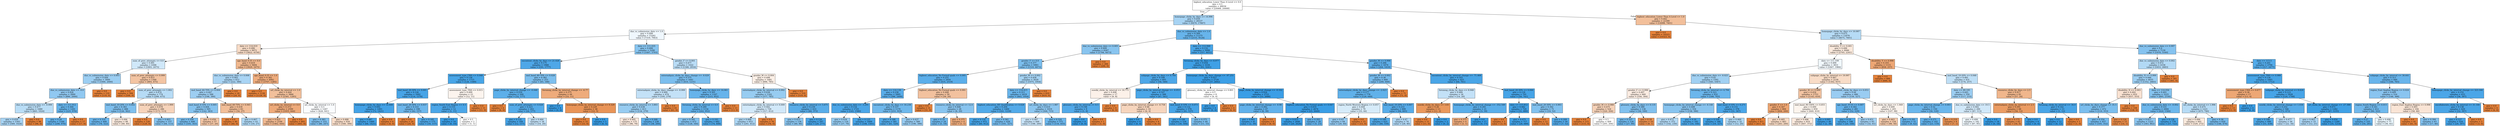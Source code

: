 digraph Tree {
node [shape=box, style="filled", color="black"] ;
0 [label="highest_education_Lower Than A Level <= 0.0\ngini = 0.5\nsamples = 48936\nvalue = [24468, 24468]", fillcolor="#e5813900"] ;
1 [label="homepage_clicks_by_days <= 14.996\ngini = 0.459\nsamples = 26537\nvalue = [9470, 17067]", fillcolor="#399de572"] ;
0 -> 1 [labeldistance=2.5, labelangle=45, headlabel="True"] ;
2 [label="due_vs_submission_date <= 1.0\ngini = 0.499\nsamples = 15262\nvalue = [7319, 7943]", fillcolor="#399de514"] ;
1 -> 2 ;
3 [label="date <= 114.019\ngini = 0.486\nsamples = 9972\nvalue = [5822, 4150]", fillcolor="#e5813949"] ;
2 -> 3 ;
4 [label="num_of_prev_attempts <= 0.0\ngini = 0.491\nsamples = 4368\nvalue = [1893, 2475]", fillcolor="#399de53c"] ;
3 -> 4 ;
5 [label="due_vs_submission_date <= 0.003\ngini = 0.444\nsamples = 3000\nvalue = [1000, 2000]", fillcolor="#399de57f"] ;
4 -> 5 ;
6 [label="due_vs_submission_date <= -0.0\ngini = 0.426\nsamples = 2890\nvalue = [890, 2000]", fillcolor="#399de58e"] ;
5 -> 6 ;
7 [label="due_vs_submission_date <= -0.999\ngini = 0.477\nsamples = 1689\nvalue = [665, 1024]", fillcolor="#399de559"] ;
6 -> 7 ;
8 [label="gini = 0.459\nsamples = 1593\nvalue = [569, 1024]", fillcolor="#399de571"] ;
7 -> 8 ;
9 [label="gini = 0.0\nsamples = 96\nvalue = [96, 0]", fillcolor="#e58139ff"] ;
7 -> 9 ;
10 [label="date <= 111.012\ngini = 0.304\nsamples = 1201\nvalue = [225, 976]", fillcolor="#399de5c4"] ;
6 -> 10 ;
11 [label="gini = 0.29\nsamples = 1184\nvalue = [208, 976]", fillcolor="#399de5c9"] ;
10 -> 11 ;
12 [label="gini = 0.0\nsamples = 17\nvalue = [17, 0]", fillcolor="#e58139ff"] ;
10 -> 12 ;
13 [label="gini = 0.0\nsamples = 110\nvalue = [110, 0]", fillcolor="#e58139ff"] ;
5 -> 13 ;
14 [label="num_of_prev_attempts <= 0.999\ngini = 0.453\nsamples = 1368\nvalue = [893, 475]", fillcolor="#e5813977"] ;
4 -> 14 ;
15 [label="gini = 0.0\nsamples = 594\nvalue = [594, 0]", fillcolor="#e58139ff"] ;
14 -> 15 ;
16 [label="num_of_prev_attempts <= 1.002\ngini = 0.474\nsamples = 774\nvalue = [299, 475]", fillcolor="#399de55e"] ;
14 -> 16 ;
17 [label="imd_band_10-20% <= 0.002\ngini = 0.383\nsamples = 488\nvalue = [126, 362]", fillcolor="#399de5a6"] ;
16 -> 17 ;
18 [label="gini = 0.314\nsamples = 400\nvalue = [78, 322]", fillcolor="#399de5c1"] ;
17 -> 18 ;
19 [label="gini = 0.496\nsamples = 88\nvalue = [48, 40]", fillcolor="#e581392a"] ;
17 -> 19 ;
20 [label="num_of_prev_attempts <= 1.999\ngini = 0.478\nsamples = 286\nvalue = [173, 113]", fillcolor="#e5813958"] ;
16 -> 20 ;
21 [label="gini = 0.0\nsamples = 129\nvalue = [129, 0]", fillcolor="#e58139ff"] ;
20 -> 21 ;
22 [label="gini = 0.403\nsamples = 157\nvalue = [44, 113]", fillcolor="#399de59c"] ;
20 -> 22 ;
23 [label="age_band_0-35 <= 0.0\ngini = 0.419\nsamples = 5604\nvalue = [3929, 1675]", fillcolor="#e5813992"] ;
3 -> 23 ;
24 [label="due_vs_submission_date <= 0.008\ngini = 0.462\nsamples = 612\nvalue = [222, 390]", fillcolor="#399de56e"] ;
23 -> 24 ;
25 [label="imd_band_60-70% <= 0.004\ngini = 0.447\nsamples = 588\nvalue = [198, 390]", fillcolor="#399de57e"] ;
24 -> 25 ;
26 [label="imd_band_0-10% <= 0.005\ngini = 0.404\nsamples = 505\nvalue = [142, 363]", fillcolor="#399de59b"] ;
25 -> 26 ;
27 [label="gini = 0.359\nsamples = 448\nvalue = [105, 343]", fillcolor="#399de5b1"] ;
26 -> 27 ;
28 [label="gini = 0.456\nsamples = 57\nvalue = [37, 20]", fillcolor="#e5813975"] ;
26 -> 28 ;
29 [label="imd_band_60-70% <= 0.945\ngini = 0.439\nsamples = 83\nvalue = [56, 27]", fillcolor="#e5813984"] ;
25 -> 29 ;
30 [label="gini = 0.0\nsamples = 40\nvalue = [40, 0]", fillcolor="#e58139ff"] ;
29 -> 30 ;
31 [label="gini = 0.467\nsamples = 43\nvalue = [16, 27]", fillcolor="#399de568"] ;
29 -> 31 ;
32 [label="gini = 0.0\nsamples = 24\nvalue = [24, 0]", fillcolor="#e58139ff"] ;
24 -> 32 ;
33 [label="age_band_0-35 <= 1.0\ngini = 0.382\nsamples = 4992\nvalue = [3707, 1285]", fillcolor="#e58139a7"] ;
23 -> 33 ;
34 [label="gini = 0.0\nsamples = 1126\nvalue = [1126, 0]", fillcolor="#e58139ff"] ;
33 -> 34 ;
35 [label="url_clicks_by_interval <= 1.0\ngini = 0.444\nsamples = 3866\nvalue = [2581, 1285]", fillcolor="#e5813980"] ;
33 -> 35 ;
36 [label="url_clicks_by_interval <= 0.0\ngini = 0.373\nsamples = 2599\nvalue = [1955, 644]", fillcolor="#e58139ab"] ;
35 -> 36 ;
37 [label="gini = 0.425\nsamples = 2106\nvalue = [1462, 644]", fillcolor="#e581398f"] ;
36 -> 37 ;
38 [label="gini = 0.0\nsamples = 493\nvalue = [493, 0]", fillcolor="#e58139ff"] ;
36 -> 38 ;
39 [label="url_clicks_by_interval <= 1.0\ngini = 0.5\nsamples = 1267\nvalue = [626, 641]", fillcolor="#399de506"] ;
35 -> 39 ;
40 [label="gini = 0.383\nsamples = 333\nvalue = [86, 247]", fillcolor="#399de5a6"] ;
39 -> 40 ;
41 [label="gini = 0.488\nsamples = 934\nvalue = [540, 394]", fillcolor="#e5813945"] ;
39 -> 41 ;
42 [label="date <= 111.035\ngini = 0.406\nsamples = 5290\nvalue = [1497, 3793]", fillcolor="#399de59a"] ;
2 -> 42 ;
43 [label="oucontent_clicks_by_days <= 21.028\ngini = 0.175\nsamples = 1968\nvalue = [191, 1777]", fillcolor="#399de5e4"] ;
42 -> 43 ;
44 [label="assessment_type_CMA <= 0.048\ngini = 0.136\nsamples = 1715\nvalue = [126, 1589]", fillcolor="#399de5eb"] ;
43 -> 44 ;
45 [label="imd_band_20-30% <= 0.001\ngini = 0.126\nsamples = 1692\nvalue = [114, 1578]", fillcolor="#399de5ed"] ;
44 -> 45 ;
46 [label="homepage_clicks_by_days <= 14.408\ngini = 0.092\nsamples = 1493\nvalue = [72, 1421]", fillcolor="#399de5f2"] ;
45 -> 46 ;
47 [label="gini = 0.087\nsamples = 1489\nvalue = [68, 1421]", fillcolor="#399de5f3"] ;
46 -> 47 ;
48 [label="gini = 0.0\nsamples = 4\nvalue = [4, 0]", fillcolor="#e58139ff"] ;
46 -> 48 ;
49 [label="imd_band_20-30% <= 0.937\ngini = 0.333\nsamples = 199\nvalue = [42, 157]", fillcolor="#399de5bb"] ;
45 -> 49 ;
50 [label="gini = 0.0\nsamples = 24\nvalue = [24, 0]", fillcolor="#e58139ff"] ;
49 -> 50 ;
51 [label="gini = 0.185\nsamples = 175\nvalue = [18, 157]", fillcolor="#399de5e2"] ;
49 -> 51 ;
52 [label="assessment_type_TMA <= 0.015\ngini = 0.499\nsamples = 23\nvalue = [12, 11]", fillcolor="#e5813915"] ;
44 -> 52 ;
53 [label="region_South East Region <= 0.5\ngini = 0.153\nsamples = 12\nvalue = [1, 11]", fillcolor="#399de5e8"] ;
52 -> 53 ;
54 [label="gini = 0.0\nsamples = 10\nvalue = [0, 10]", fillcolor="#399de5ff"] ;
53 -> 54 ;
55 [label="gini = 0.5\nsamples = 2\nvalue = [1, 1]", fillcolor="#e5813900"] ;
53 -> 55 ;
56 [label="gini = 0.0\nsamples = 11\nvalue = [11, 0]", fillcolor="#e58139ff"] ;
52 -> 56 ;
57 [label="imd_band_60-70% <= 0.028\ngini = 0.382\nsamples = 253\nvalue = [65, 188]", fillcolor="#399de5a7"] ;
43 -> 57 ;
58 [label="page_clicks_by_interval_change <= -0.048\ngini = 0.259\nsamples = 209\nvalue = [32, 177]", fillcolor="#399de5d1"] ;
57 -> 58 ;
59 [label="gini = 0.0\nsamples = 6\nvalue = [6, 0]", fillcolor="#e58139ff"] ;
58 -> 59 ;
60 [label="num_of_prev_attempts <= 0.028\ngini = 0.223\nsamples = 203\nvalue = [26, 177]", fillcolor="#399de5da"] ;
58 -> 60 ;
61 [label="gini = 0.132\nsamples = 169\nvalue = [12, 157]", fillcolor="#399de5ec"] ;
60 -> 61 ;
62 [label="gini = 0.484\nsamples = 34\nvalue = [14, 20]", fillcolor="#399de54d"] ;
60 -> 62 ;
63 [label="forumng_clicks_by_interval_change <= -6.77\ngini = 0.375\nsamples = 44\nvalue = [33, 11]", fillcolor="#e58139aa"] ;
57 -> 63 ;
64 [label="gini = 0.0\nsamples = 6\nvalue = [0, 6]", fillcolor="#399de5ff"] ;
63 -> 64 ;
65 [label="homepage_clicks_by_interval_change <= 9.329\ngini = 0.229\nsamples = 38\nvalue = [33, 5]", fillcolor="#e58139d8"] ;
63 -> 65 ;
66 [label="gini = 0.0\nsamples = 33\nvalue = [33, 0]", fillcolor="#e58139ff"] ;
65 -> 66 ;
67 [label="gini = 0.0\nsamples = 5\nvalue = [0, 5]", fillcolor="#399de5ff"] ;
65 -> 67 ;
68 [label="gender_F <= 0.001\ngini = 0.477\nsamples = 3322\nvalue = [1306, 2016]", fillcolor="#399de55a"] ;
42 -> 68 ;
69 [label="externalquiz_clicks_by_days_change <= -0.029\ngini = 0.375\nsamples = 1641\nvalue = [410, 1231]", fillcolor="#399de5aa"] ;
68 -> 69 ;
70 [label="externalquiz_clicks_by_days_change <= -0.999\ngini = 0.484\nsamples = 474\nvalue = [195, 279]", fillcolor="#399de54d"] ;
69 -> 70 ;
71 [label="resource_clicks_by_interval <= 3.893\ngini = 0.438\nsamples = 413\nvalue = [134, 279]", fillcolor="#399de585"] ;
70 -> 71 ;
72 [label="gini = 0.495\nsamples = 175\nvalue = [96, 79]", fillcolor="#e581392d"] ;
71 -> 72 ;
73 [label="gini = 0.268\nsamples = 238\nvalue = [38, 200]", fillcolor="#399de5cf"] ;
71 -> 73 ;
74 [label="gini = 0.0\nsamples = 61\nvalue = [61, 0]", fillcolor="#e58139ff"] ;
70 -> 74 ;
75 [label="homepage_clicks_by_days <= 14.061\ngini = 0.301\nsamples = 1167\nvalue = [215, 952]", fillcolor="#399de5c5"] ;
69 -> 75 ;
76 [label="forumng_clicks_by_interval <= 6.0\ngini = 0.289\nsamples = 1154\nvalue = [202, 952]", fillcolor="#399de5c9"] ;
75 -> 76 ;
77 [label="gini = 0.395\nsamples = 472\nvalue = [128, 344]", fillcolor="#399de5a0"] ;
76 -> 77 ;
78 [label="gini = 0.193\nsamples = 682\nvalue = [74, 608]", fillcolor="#399de5e0"] ;
76 -> 78 ;
79 [label="gini = 0.0\nsamples = 13\nvalue = [13, 0]", fillcolor="#e58139ff"] ;
75 -> 79 ;
80 [label="gender_M <= 0.004\ngini = 0.498\nsamples = 1681\nvalue = [896, 785]", fillcolor="#e5813920"] ;
68 -> 80 ;
81 [label="externalquiz_clicks_by_interval <= 0.992\ngini = 0.438\nsamples = 1162\nvalue = [377, 785]", fillcolor="#399de585"] ;
80 -> 81 ;
82 [label="externalquiz_clicks_by_interval <= 0.009\ngini = 0.492\nsamples = 729\nvalue = [317, 412]", fillcolor="#399de53b"] ;
81 -> 82 ;
83 [label="gini = 0.466\nsamples = 653\nvalue = [241, 412]", fillcolor="#399de56a"] ;
82 -> 83 ;
84 [label="gini = 0.0\nsamples = 76\nvalue = [76, 0]", fillcolor="#e58139ff"] ;
82 -> 84 ;
85 [label="resource_clicks_by_interval <= 5.675\ngini = 0.239\nsamples = 433\nvalue = [60, 373]", fillcolor="#399de5d6"] ;
81 -> 85 ;
86 [label="gini = 0.415\nsamples = 136\nvalue = [40, 96]", fillcolor="#399de595"] ;
85 -> 86 ;
87 [label="gini = 0.126\nsamples = 297\nvalue = [20, 277]", fillcolor="#399de5ed"] ;
85 -> 87 ;
88 [label="gini = 0.0\nsamples = 519\nvalue = [519, 0]", fillcolor="#e58139ff"] ;
80 -> 88 ;
89 [label="due_vs_submission_date <= 1.0\ngini = 0.309\nsamples = 11275\nvalue = [2151, 9124]", fillcolor="#399de5c3"] ;
1 -> 89 ;
90 [label="due_vs_submission_date <= 0.005\ngini = 0.409\nsamples = 6267\nvalue = [1794, 4473]", fillcolor="#399de599"] ;
89 -> 90 ;
91 [label="gender_F <= 0.0\ngini = 0.377\nsamples = 5983\nvalue = [1510, 4473]", fillcolor="#399de5a9"] ;
90 -> 91 ;
92 [label="highest_education_No Formal quals <= 0.095\ngini = 0.251\nsamples = 2954\nvalue = [435, 2519]", fillcolor="#399de5d3"] ;
91 -> 92 ;
93 [label="date <= 114.139\ngini = 0.236\nsamples = 2895\nvalue = [396, 2499]", fillcolor="#399de5d7"] ;
92 -> 93 ;
94 [label="due_vs_submission_date <= -3.291\ngini = 0.154\nsamples = 1725\nvalue = [145, 1580]", fillcolor="#399de5e8"] ;
93 -> 94 ;
95 [label="gini = 0.434\nsamples = 116\nvalue = [37, 79]", fillcolor="#399de588"] ;
94 -> 95 ;
96 [label="gini = 0.125\nsamples = 1609\nvalue = [108, 1501]", fillcolor="#399de5ed"] ;
94 -> 96 ;
97 [label="oucontent_clicks_by_days <= 16.238\ngini = 0.337\nsamples = 1170\nvalue = [251, 919]", fillcolor="#399de5b9"] ;
93 -> 97 ;
98 [label="gini = 0.188\nsamples = 581\nvalue = [61, 520]", fillcolor="#399de5e1"] ;
97 -> 98 ;
99 [label="gini = 0.437\nsamples = 589\nvalue = [190, 399]", fillcolor="#399de586"] ;
97 -> 99 ;
100 [label="highest_education_No Formal quals <= 0.991\ngini = 0.448\nsamples = 59\nvalue = [39, 20]", fillcolor="#e581397c"] ;
92 -> 100 ;
101 [label="gini = 0.0\nsamples = 31\nvalue = [31, 0]", fillcolor="#e58139ff"] ;
100 -> 101 ;
102 [label="resource_clicks_by_interval <= 12.0\ngini = 0.408\nsamples = 28\nvalue = [8, 20]", fillcolor="#399de599"] ;
100 -> 102 ;
103 [label="gini = 0.33\nsamples = 24\nvalue = [5, 19]", fillcolor="#399de5bc"] ;
102 -> 103 ;
104 [label="gini = 0.375\nsamples = 4\nvalue = [3, 1]", fillcolor="#e58139aa"] ;
102 -> 104 ;
105 [label="gender_M <= 0.002\ngini = 0.458\nsamples = 3029\nvalue = [1075, 1954]", fillcolor="#399de573"] ;
91 -> 105 ;
106 [label="date <= 114.415\ngini = 0.311\nsamples = 2419\nvalue = [465, 1954]", fillcolor="#399de5c2"] ;
105 -> 106 ;
107 [label="highest_education_HE Qualification <= 0.028\ngini = 0.204\nsamples = 1400\nvalue = [161, 1239]", fillcolor="#399de5de"] ;
106 -> 107 ;
108 [label="gini = 0.116\nsamples = 972\nvalue = [60, 912]", fillcolor="#399de5ee"] ;
107 -> 108 ;
109 [label="gini = 0.361\nsamples = 428\nvalue = [101, 327]", fillcolor="#399de5b0"] ;
107 -> 109 ;
110 [label="url_clicks_by_days <= 1.987\ngini = 0.419\nsamples = 1019\nvalue = [304, 715]", fillcolor="#399de593"] ;
106 -> 110 ;
111 [label="gini = 0.487\nsamples = 448\nvalue = [188, 260]", fillcolor="#399de547"] ;
110 -> 111 ;
112 [label="gini = 0.324\nsamples = 571\nvalue = [116, 455]", fillcolor="#399de5be"] ;
110 -> 112 ;
113 [label="gini = 0.0\nsamples = 610\nvalue = [610, 0]", fillcolor="#e58139ff"] ;
105 -> 113 ;
114 [label="gini = 0.0\nsamples = 284\nvalue = [284, 0]", fillcolor="#e58139ff"] ;
90 -> 114 ;
115 [label="date <= 112.948\ngini = 0.132\nsamples = 5008\nvalue = [357, 4651]", fillcolor="#399de5eb"] ;
89 -> 115 ;
116 [label="forumng_clicks_by_days <= 8.977\ngini = 0.054\nsamples = 3334\nvalue = [93, 3241]", fillcolor="#399de5f8"] ;
115 -> 116 ;
117 [label="subpage_clicks_by_days <= 0.764\ngini = 0.168\nsamples = 605\nvalue = [56, 549]", fillcolor="#399de5e5"] ;
116 -> 117 ;
118 [label="ouwiki_clicks_by_interval <= 14.771\ngini = 0.498\nsamples = 17\nvalue = [9, 8]", fillcolor="#e581391c"] ;
117 -> 118 ;
119 [label="glossary_clicks_by_interval <= 8.5\ngini = 0.198\nsamples = 9\nvalue = [1, 8]", fillcolor="#399de5df"] ;
118 -> 119 ;
120 [label="gini = 0.0\nsamples = 8\nvalue = [0, 8]", fillcolor="#399de5ff"] ;
119 -> 120 ;
121 [label="gini = 0.0\nsamples = 1\nvalue = [1, 0]", fillcolor="#e58139ff"] ;
119 -> 121 ;
122 [label="gini = 0.0\nsamples = 8\nvalue = [8, 0]", fillcolor="#e58139ff"] ;
118 -> 122 ;
123 [label="page_clicks_by_interval_change <= -0.053\ngini = 0.147\nsamples = 588\nvalue = [47, 541]", fillcolor="#399de5e9"] ;
117 -> 123 ;
124 [label="page_clicks_by_interval_change <= -0.758\ngini = 0.48\nsamples = 10\nvalue = [6, 4]", fillcolor="#e5813955"] ;
123 -> 124 ;
125 [label="gini = 0.0\nsamples = 4\nvalue = [0, 4]", fillcolor="#399de5ff"] ;
124 -> 125 ;
126 [label="gini = 0.0\nsamples = 6\nvalue = [6, 0]", fillcolor="#e58139ff"] ;
124 -> 126 ;
127 [label="imd_band_0-10% <= 0.073\ngini = 0.132\nsamples = 578\nvalue = [41, 537]", fillcolor="#399de5ec"] ;
123 -> 127 ;
128 [label="gini = 0.106\nsamples = 534\nvalue = [30, 504]", fillcolor="#399de5f0"] ;
127 -> 128 ;
129 [label="gini = 0.375\nsamples = 44\nvalue = [11, 33]", fillcolor="#399de5aa"] ;
127 -> 129 ;
130 [label="homepage_clicks_by_days_change <= -97.251\ngini = 0.027\nsamples = 2729\nvalue = [37, 2692]", fillcolor="#399de5fb"] ;
116 -> 130 ;
131 [label="glossary_clicks_by_interval_change <= 0.801\ngini = 0.5\nsamples = 8\nvalue = [4, 4]", fillcolor="#e5813900"] ;
130 -> 131 ;
132 [label="gini = 0.0\nsamples = 4\nvalue = [0, 4]", fillcolor="#399de5ff"] ;
131 -> 132 ;
133 [label="gini = 0.0\nsamples = 4\nvalue = [4, 0]", fillcolor="#e58139ff"] ;
131 -> 133 ;
134 [label="page_clicks_by_interval_change <= -0.102\ngini = 0.024\nsamples = 2721\nvalue = [33, 2688]", fillcolor="#399de5fc"] ;
130 -> 134 ;
135 [label="page_clicks_by_interval_change <= -0.98\ngini = 0.282\nsamples = 47\nvalue = [8, 39]", fillcolor="#399de5cb"] ;
134 -> 135 ;
136 [label="gini = 0.093\nsamples = 41\nvalue = [2, 39]", fillcolor="#399de5f2"] ;
135 -> 136 ;
137 [label="gini = 0.0\nsamples = 6\nvalue = [6, 0]", fillcolor="#e58139ff"] ;
135 -> 137 ;
138 [label="highest_education_No Formal quals <= 0.047\ngini = 0.019\nsamples = 2674\nvalue = [25, 2649]", fillcolor="#399de5fd"] ;
134 -> 138 ;
139 [label="gini = 0.015\nsamples = 2646\nvalue = [20, 2626]", fillcolor="#399de5fd"] ;
138 -> 139 ;
140 [label="gini = 0.293\nsamples = 28\nvalue = [5, 23]", fillcolor="#399de5c8"] ;
138 -> 140 ;
141 [label="gender_M <= 0.998\ngini = 0.266\nsamples = 1674\nvalue = [264, 1410]", fillcolor="#399de5cf"] ;
115 -> 141 ;
142 [label="gender_M <= 0.002\ngini = 0.36\nsamples = 849\nvalue = [200, 649]", fillcolor="#399de5b0"] ;
141 -> 142 ;
143 [label="externalquiz_clicks_by_days_change <= -2.023\ngini = 0.277\nsamples = 778\nvalue = [129, 649]", fillcolor="#399de5cc"] ;
142 -> 143 ;
144 [label="region_North Western Region <= 0.057\ngini = 0.494\nsamples = 79\nvalue = [35, 44]", fillcolor="#399de534"] ;
143 -> 144 ;
145 [label="gini = 0.43\nsamples = 64\nvalue = [20, 44]", fillcolor="#399de58b"] ;
144 -> 145 ;
146 [label="gini = 0.0\nsamples = 15\nvalue = [15, 0]", fillcolor="#e58139ff"] ;
144 -> 146 ;
147 [label="imd_band_10-20% <= 0.007\ngini = 0.233\nsamples = 699\nvalue = [94, 605]", fillcolor="#399de5d7"] ;
143 -> 147 ;
148 [label="gini = 0.189\nsamples = 625\nvalue = [66, 559]", fillcolor="#399de5e1"] ;
147 -> 148 ;
149 [label="gini = 0.47\nsamples = 74\nvalue = [28, 46]", fillcolor="#399de564"] ;
147 -> 149 ;
150 [label="gini = 0.0\nsamples = 71\nvalue = [71, 0]", fillcolor="#e58139ff"] ;
142 -> 150 ;
151 [label="oucontent_clicks_by_interval_change <= -71.468\ngini = 0.143\nsamples = 825\nvalue = [64, 761]", fillcolor="#399de5ea"] ;
141 -> 151 ;
152 [label="forumng_clicks_by_days <= 8.948\ngini = 0.484\nsamples = 34\nvalue = [14, 20]", fillcolor="#399de54d"] ;
151 -> 152 ;
153 [label="ouwiki_clicks_by_days <= 3.83\ngini = 0.26\nsamples = 13\nvalue = [11, 2]", fillcolor="#e58139d1"] ;
152 -> 153 ;
154 [label="gini = 0.0\nsamples = 11\nvalue = [11, 0]", fillcolor="#e58139ff"] ;
153 -> 154 ;
155 [label="gini = 0.0\nsamples = 2\nvalue = [0, 2]", fillcolor="#399de5ff"] ;
153 -> 155 ;
156 [label="homepage_clicks_by_interval_change <= -352.549\ngini = 0.245\nsamples = 21\nvalue = [3, 18]", fillcolor="#399de5d4"] ;
152 -> 156 ;
157 [label="gini = 0.375\nsamples = 4\nvalue = [3, 1]", fillcolor="#e58139aa"] ;
156 -> 157 ;
158 [label="gini = 0.0\nsamples = 17\nvalue = [0, 17]", fillcolor="#399de5ff"] ;
156 -> 158 ;
159 [label="imd_band_20-30% <= 0.044\ngini = 0.118\nsamples = 791\nvalue = [50, 741]", fillcolor="#399de5ee"] ;
151 -> 159 ;
160 [label="date <= 115.812\ngini = 0.082\nsamples = 720\nvalue = [31, 689]", fillcolor="#399de5f4"] ;
159 -> 160 ;
161 [label="gini = 0.0\nsamples = 3\nvalue = [3, 0]", fillcolor="#e58139ff"] ;
160 -> 161 ;
162 [label="gini = 0.075\nsamples = 717\nvalue = [28, 689]", fillcolor="#399de5f5"] ;
160 -> 162 ;
163 [label="imd_band_20-30% <= 0.993\ngini = 0.392\nsamples = 71\nvalue = [19, 52]", fillcolor="#399de5a2"] ;
159 -> 163 ;
164 [label="gini = 0.0\nsamples = 12\nvalue = [12, 0]", fillcolor="#e58139ff"] ;
163 -> 164 ;
165 [label="gini = 0.209\nsamples = 59\nvalue = [7, 52]", fillcolor="#399de5dd"] ;
163 -> 165 ;
166 [label="highest_education_Lower Than A Level <= 1.0\ngini = 0.442\nsamples = 22399\nvalue = [14998, 7401]", fillcolor="#e5813981"] ;
0 -> 166 [labeldistance=2.5, labelangle=-45, headlabel="False"] ;
167 [label="gini = 0.0\nsamples = 10323\nvalue = [10323, 0]", fillcolor="#e58139ff"] ;
166 -> 167 ;
168 [label="homepage_clicks_by_days <= 10.997\ngini = 0.475\nsamples = 12076\nvalue = [4675, 7401]", fillcolor="#399de55e"] ;
166 -> 168 ;
169 [label="disability_Y <= 0.001\ngini = 0.496\nsamples = 4946\nvalue = [2705, 2241]", fillcolor="#e581392c"] ;
168 -> 169 ;
170 [label="date <= 111.109\ngini = 0.499\nsamples = 3831\nvalue = [1847, 1984]", fillcolor="#399de512"] ;
169 -> 170 ;
171 [label="due_vs_submission_date <= -0.025\ngini = 0.45\nsamples = 1592\nvalue = [545, 1047]", fillcolor="#399de57a"] ;
170 -> 171 ;
172 [label="gender_F <= 0.998\ngini = 0.497\nsamples = 660\nvalue = [356, 304]", fillcolor="#e5813925"] ;
171 -> 172 ;
173 [label="gender_M <= 0.988\ngini = 0.475\nsamples = 524\nvalue = [320, 204]", fillcolor="#e581395c"] ;
172 -> 173 ;
174 [label="gini = 0.0\nsamples = 115\nvalue = [115, 0]", fillcolor="#e58139ff"] ;
173 -> 174 ;
175 [label="gini = 0.5\nsamples = 409\nvalue = [205, 204]", fillcolor="#e5813901"] ;
173 -> 175 ;
176 [label="glossary_clicks_by_days <= 0.135\ngini = 0.389\nsamples = 136\nvalue = [36, 100]", fillcolor="#399de5a3"] ;
172 -> 176 ;
177 [label="gini = 0.337\nsamples = 126\nvalue = [27, 99]", fillcolor="#399de5b9"] ;
176 -> 177 ;
178 [label="gini = 0.18\nsamples = 10\nvalue = [9, 1]", fillcolor="#e58139e3"] ;
176 -> 178 ;
179 [label="forumng_clicks_by_interval <= 4.794\ngini = 0.323\nsamples = 932\nvalue = [189, 743]", fillcolor="#399de5be"] ;
171 -> 179 ;
180 [label="homepage_clicks_by_interval_change <= -0.148\ngini = 0.408\nsamples = 554\nvalue = [158, 396]", fillcolor="#399de599"] ;
179 -> 180 ;
181 [label="gini = 0.472\nsamples = 372\nvalue = [142, 230]", fillcolor="#399de562"] ;
180 -> 181 ;
182 [label="gini = 0.16\nsamples = 182\nvalue = [16, 166]", fillcolor="#399de5e6"] ;
180 -> 182 ;
183 [label="imd_band_0-10% <= 0.271\ngini = 0.151\nsamples = 378\nvalue = [31, 347]", fillcolor="#399de5e8"] ;
179 -> 183 ;
184 [label="gini = 0.104\nsamples = 346\nvalue = [19, 327]", fillcolor="#399de5f0"] ;
183 -> 184 ;
185 [label="gini = 0.469\nsamples = 32\nvalue = [12, 20]", fillcolor="#399de566"] ;
183 -> 185 ;
186 [label="subpage_clicks_by_interval <= 19.997\ngini = 0.487\nsamples = 2239\nvalue = [1302, 937]", fillcolor="#e5813947"] ;
170 -> 186 ;
187 [label="gender_M <= 0.999\ngini = 0.454\nsamples = 1753\nvalue = [1143, 610]", fillcolor="#e5813977"] ;
186 -> 187 ;
188 [label="gender_F <= 1.0\ngini = 0.347\nsamples = 894\nvalue = [694, 200]", fillcolor="#e58139b6"] ;
187 -> 188 ;
189 [label="gini = 0.0\nsamples = 411\nvalue = [411, 0]", fillcolor="#e58139ff"] ;
188 -> 189 ;
190 [label="gini = 0.485\nsamples = 483\nvalue = [283, 200]", fillcolor="#e581394b"] ;
188 -> 190 ;
191 [label="imd_band_90-100% <= 0.855\ngini = 0.499\nsamples = 859\nvalue = [449, 410]", fillcolor="#e5813916"] ;
187 -> 191 ;
192 [label="gini = 0.496\nsamples = 819\nvalue = [447, 372]", fillcolor="#e581392b"] ;
191 -> 192 ;
193 [label="gini = 0.095\nsamples = 40\nvalue = [2, 38]", fillcolor="#399de5f2"] ;
191 -> 193 ;
194 [label="oucontent_clicks_by_days <= 0.053\ngini = 0.44\nsamples = 486\nvalue = [159, 327]", fillcolor="#399de583"] ;
186 -> 194 ;
195 [label="age_band_35-55 <= 0.007\ngini = 0.302\nsamples = 281\nvalue = [52, 229]", fillcolor="#399de5c5"] ;
194 -> 195 ;
196 [label="gini = 0.19\nsamples = 188\nvalue = [20, 168]", fillcolor="#399de5e1"] ;
195 -> 196 ;
197 [label="gini = 0.451\nsamples = 93\nvalue = [32, 61]", fillcolor="#399de579"] ;
195 -> 197 ;
198 [label="url_clicks_by_days <= 1.949\ngini = 0.499\nsamples = 205\nvalue = [107, 98]", fillcolor="#e5813915"] ;
194 -> 198 ;
199 [label="gini = 0.463\nsamples = 154\nvalue = [98, 56]", fillcolor="#e581396d"] ;
198 -> 199 ;
200 [label="gini = 0.291\nsamples = 51\nvalue = [9, 42]", fillcolor="#399de5c8"] ;
198 -> 200 ;
201 [label="disability_Y <= 0.998\ngini = 0.355\nsamples = 1115\nvalue = [858, 257]", fillcolor="#e58139b3"] ;
169 -> 201 ;
202 [label="gini = 0.0\nsamples = 684\nvalue = [684, 0]", fillcolor="#e58139ff"] ;
201 -> 202 ;
203 [label="imd_band_10-20% <= 0.048\ngini = 0.481\nsamples = 431\nvalue = [174, 257]", fillcolor="#399de552"] ;
201 -> 203 ;
204 [label="date <= 89.195\ngini = 0.445\nsamples = 350\nvalue = [117, 233]", fillcolor="#399de57f"] ;
203 -> 204 ;
205 [label="page_clicks_by_interval_change <= 0.003\ngini = 0.32\nsamples = 150\nvalue = [30, 120]", fillcolor="#399de5bf"] ;
204 -> 205 ;
206 [label="gini = 0.271\nsamples = 142\nvalue = [23, 119]", fillcolor="#399de5ce"] ;
205 -> 206 ;
207 [label="gini = 0.219\nsamples = 8\nvalue = [7, 1]", fillcolor="#e58139db"] ;
205 -> 207 ;
208 [label="due_vs_submission_date <= 19.5\ngini = 0.492\nsamples = 200\nvalue = [87, 113]", fillcolor="#399de53b"] ;
204 -> 208 ;
209 [label="gini = 0.499\nsamples = 182\nvalue = [87, 95]", fillcolor="#399de515"] ;
208 -> 209 ;
210 [label="gini = 0.0\nsamples = 18\nvalue = [0, 18]", fillcolor="#399de5ff"] ;
208 -> 210 ;
211 [label="resource_clicks_by_days <= 2.5\ngini = 0.417\nsamples = 81\nvalue = [57, 24]", fillcolor="#e5813994"] ;
203 -> 211 ;
212 [label="externalquiz_clicks_by_interval <= 2.5\ngini = 0.291\nsamples = 68\nvalue = [56, 12]", fillcolor="#e58139c8"] ;
211 -> 212 ;
213 [label="gini = 0.175\nsamples = 62\nvalue = [56, 6]", fillcolor="#e58139e4"] ;
212 -> 213 ;
214 [label="gini = 0.0\nsamples = 6\nvalue = [0, 6]", fillcolor="#399de5ff"] ;
212 -> 214 ;
215 [label="forumng_clicks_by_interval <= 34.0\ngini = 0.142\nsamples = 13\nvalue = [1, 12]", fillcolor="#399de5ea"] ;
211 -> 215 ;
216 [label="gini = 0.0\nsamples = 12\nvalue = [0, 12]", fillcolor="#399de5ff"] ;
215 -> 216 ;
217 [label="gini = 0.0\nsamples = 1\nvalue = [1, 0]", fillcolor="#e58139ff"] ;
215 -> 217 ;
218 [label="due_vs_submission_date <= 0.997\ngini = 0.4\nsamples = 7130\nvalue = [1970, 5160]", fillcolor="#399de59e"] ;
168 -> 218 ;
219 [label="due_vs_submission_date <= 0.002\ngini = 0.472\nsamples = 4336\nvalue = [1653, 2683]", fillcolor="#399de562"] ;
218 -> 219 ;
220 [label="disability_N <= 0.999\ngini = 0.446\nsamples = 4035\nvalue = [1352, 2683]", fillcolor="#399de57f"] ;
219 -> 220 ;
221 [label="disability_N <= 0.003\ngini = 0.492\nsamples = 810\nvalue = [457, 353]", fillcolor="#e581393a"] ;
220 -> 221 ;
222 [label="url_clicks_by_days_change <= 35.5\ngini = 0.377\nsamples = 472\nvalue = [119, 353]", fillcolor="#399de5a9"] ;
221 -> 222 ;
223 [label="gini = 0.354\nsamples = 457\nvalue = [105, 352]", fillcolor="#399de5b3"] ;
222 -> 223 ;
224 [label="gini = 0.124\nsamples = 15\nvalue = [14, 1]", fillcolor="#e58139ed"] ;
222 -> 224 ;
225 [label="gini = 0.0\nsamples = 338\nvalue = [338, 0]", fillcolor="#e58139ff"] ;
221 -> 225 ;
226 [label="date <= 114.056\ngini = 0.401\nsamples = 3225\nvalue = [895, 2330]", fillcolor="#399de59d"] ;
220 -> 226 ;
227 [label="due_vs_submission_date <= -0.002\ngini = 0.331\nsamples = 2004\nvalue = [420, 1584]", fillcolor="#399de5bb"] ;
226 -> 227 ;
228 [label="gini = 0.417\nsamples = 1225\nvalue = [363, 862]", fillcolor="#399de594"] ;
227 -> 228 ;
229 [label="gini = 0.136\nsamples = 779\nvalue = [57, 722]", fillcolor="#399de5eb"] ;
227 -> 229 ;
230 [label="url_clicks_by_interval <= 1.996\ngini = 0.475\nsamples = 1221\nvalue = [475, 746]", fillcolor="#399de55d"] ;
226 -> 230 ;
231 [label="gini = 0.496\nsamples = 601\nvalue = [329, 272]", fillcolor="#e581392c"] ;
230 -> 231 ;
232 [label="gini = 0.36\nsamples = 620\nvalue = [146, 474]", fillcolor="#399de5b0"] ;
230 -> 232 ;
233 [label="gini = 0.0\nsamples = 301\nvalue = [301, 0]", fillcolor="#e58139ff"] ;
219 -> 233 ;
234 [label="date <= 113.5\ngini = 0.201\nsamples = 2794\nvalue = [317, 2477]", fillcolor="#399de5de"] ;
218 -> 234 ;
235 [label="assessment_type_TMA <= 0.988\ngini = 0.134\nsamples = 1845\nvalue = [133, 1712]", fillcolor="#399de5eb"] ;
234 -> 235 ;
236 [label="assessment_type_CMA <= 0.677\ngini = 0.36\nsamples = 17\nvalue = [13, 4]", fillcolor="#e58139b1"] ;
235 -> 236 ;
237 [label="gini = 0.0\nsamples = 13\nvalue = [13, 0]", fillcolor="#e58139ff"] ;
236 -> 237 ;
238 [label="gini = 0.0\nsamples = 4\nvalue = [0, 4]", fillcolor="#399de5ff"] ;
236 -> 238 ;
239 [label="subpage_clicks_by_interval <= 8.624\ngini = 0.123\nsamples = 1828\nvalue = [120, 1708]", fillcolor="#399de5ed"] ;
235 -> 239 ;
240 [label="ouwiki_clicks_by_interval_change <= 1.038\ngini = 0.232\nsamples = 546\nvalue = [73, 473]", fillcolor="#399de5d8"] ;
239 -> 240 ;
241 [label="gini = 0.186\nsamples = 490\nvalue = [51, 439]", fillcolor="#399de5e1"] ;
240 -> 241 ;
242 [label="gini = 0.477\nsamples = 56\nvalue = [22, 34]", fillcolor="#399de55a"] ;
240 -> 242 ;
243 [label="url_clicks_by_interval_change <= -27.388\ngini = 0.071\nsamples = 1282\nvalue = [47, 1235]", fillcolor="#399de5f5"] ;
239 -> 243 ;
244 [label="gini = 0.463\nsamples = 33\nvalue = [12, 21]", fillcolor="#399de56d"] ;
243 -> 244 ;
245 [label="gini = 0.054\nsamples = 1249\nvalue = [35, 1214]", fillcolor="#399de5f8"] ;
243 -> 245 ;
246 [label="subpage_clicks_by_interval <= 30.641\ngini = 0.313\nsamples = 949\nvalue = [184, 765]", fillcolor="#399de5c2"] ;
234 -> 246 ;
247 [label="region_East Anglian Region <= 0.024\ngini = 0.409\nsamples = 516\nvalue = [148, 368]", fillcolor="#399de598"] ;
246 -> 247 ;
248 [label="region_South Region <= 0.015\ngini = 0.341\nsamples = 412\nvalue = [90, 322]", fillcolor="#399de5b8"] ;
247 -> 248 ;
249 [label="gini = 0.27\nsamples = 335\nvalue = [54, 281]", fillcolor="#399de5ce"] ;
248 -> 249 ;
250 [label="gini = 0.498\nsamples = 77\nvalue = [36, 41]", fillcolor="#399de51f"] ;
248 -> 250 ;
251 [label="region_East Anglian Region <= 0.998\ngini = 0.493\nsamples = 104\nvalue = [58, 46]", fillcolor="#e5813935"] ;
247 -> 251 ;
252 [label="gini = 0.0\nsamples = 41\nvalue = [41, 0]", fillcolor="#e58139ff"] ;
251 -> 252 ;
253 [label="gini = 0.394\nsamples = 63\nvalue = [17, 46]", fillcolor="#399de5a1"] ;
251 -> 253 ;
254 [label="homepage_clicks_by_interval_change <= 323.164\ngini = 0.152\nsamples = 433\nvalue = [36, 397]", fillcolor="#399de5e8"] ;
246 -> 254 ;
255 [label="oucollaborate_clicks_by_interval <= 31.144\ngini = 0.138\nsamples = 429\nvalue = [32, 397]", fillcolor="#399de5ea"] ;
254 -> 255 ;
256 [label="gini = 0.127\nsamples = 426\nvalue = [29, 397]", fillcolor="#399de5ec"] ;
255 -> 256 ;
257 [label="gini = 0.0\nsamples = 3\nvalue = [3, 0]", fillcolor="#e58139ff"] ;
255 -> 257 ;
258 [label="gini = 0.0\nsamples = 4\nvalue = [4, 0]", fillcolor="#e58139ff"] ;
254 -> 258 ;
}